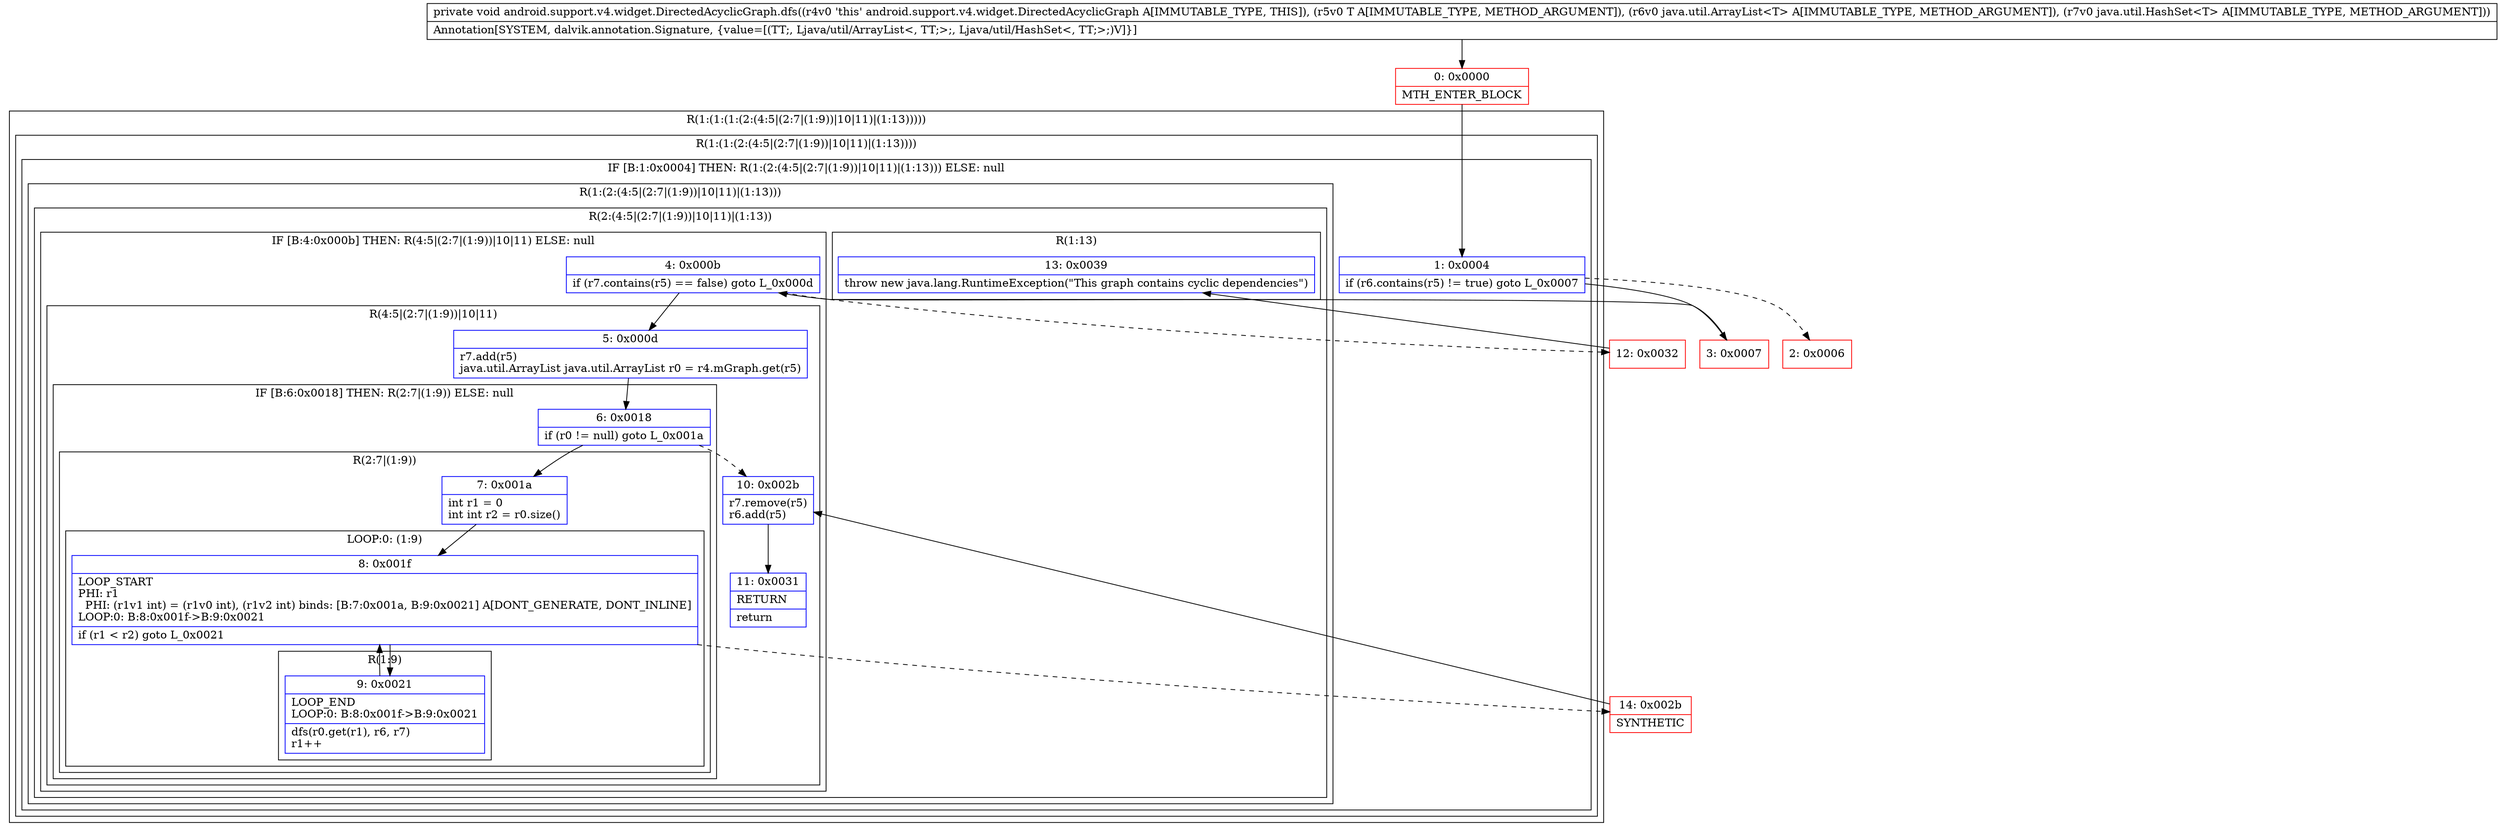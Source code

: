 digraph "CFG forandroid.support.v4.widget.DirectedAcyclicGraph.dfs(Ljava\/lang\/Object;Ljava\/util\/ArrayList;Ljava\/util\/HashSet;)V" {
subgraph cluster_Region_1430003433 {
label = "R(1:(1:(1:(2:(4:5|(2:7|(1:9))|10|11)|(1:13)))))";
node [shape=record,color=blue];
subgraph cluster_Region_1714586640 {
label = "R(1:(1:(2:(4:5|(2:7|(1:9))|10|11)|(1:13))))";
node [shape=record,color=blue];
subgraph cluster_IfRegion_561691455 {
label = "IF [B:1:0x0004] THEN: R(1:(2:(4:5|(2:7|(1:9))|10|11)|(1:13))) ELSE: null";
node [shape=record,color=blue];
Node_1 [shape=record,label="{1\:\ 0x0004|if (r6.contains(r5) != true) goto L_0x0007\l}"];
subgraph cluster_Region_639020509 {
label = "R(1:(2:(4:5|(2:7|(1:9))|10|11)|(1:13)))";
node [shape=record,color=blue];
subgraph cluster_Region_333980832 {
label = "R(2:(4:5|(2:7|(1:9))|10|11)|(1:13))";
node [shape=record,color=blue];
subgraph cluster_IfRegion_1627922633 {
label = "IF [B:4:0x000b] THEN: R(4:5|(2:7|(1:9))|10|11) ELSE: null";
node [shape=record,color=blue];
Node_4 [shape=record,label="{4\:\ 0x000b|if (r7.contains(r5) == false) goto L_0x000d\l}"];
subgraph cluster_Region_2064141411 {
label = "R(4:5|(2:7|(1:9))|10|11)";
node [shape=record,color=blue];
Node_5 [shape=record,label="{5\:\ 0x000d|r7.add(r5)\ljava.util.ArrayList java.util.ArrayList r0 = r4.mGraph.get(r5)\l}"];
subgraph cluster_IfRegion_1589451366 {
label = "IF [B:6:0x0018] THEN: R(2:7|(1:9)) ELSE: null";
node [shape=record,color=blue];
Node_6 [shape=record,label="{6\:\ 0x0018|if (r0 != null) goto L_0x001a\l}"];
subgraph cluster_Region_677851673 {
label = "R(2:7|(1:9))";
node [shape=record,color=blue];
Node_7 [shape=record,label="{7\:\ 0x001a|int r1 = 0\lint int r2 = r0.size()\l}"];
subgraph cluster_LoopRegion_582454500 {
label = "LOOP:0: (1:9)";
node [shape=record,color=blue];
Node_8 [shape=record,label="{8\:\ 0x001f|LOOP_START\lPHI: r1 \l  PHI: (r1v1 int) = (r1v0 int), (r1v2 int) binds: [B:7:0x001a, B:9:0x0021] A[DONT_GENERATE, DONT_INLINE]\lLOOP:0: B:8:0x001f\-\>B:9:0x0021\l|if (r1 \< r2) goto L_0x0021\l}"];
subgraph cluster_Region_468033711 {
label = "R(1:9)";
node [shape=record,color=blue];
Node_9 [shape=record,label="{9\:\ 0x0021|LOOP_END\lLOOP:0: B:8:0x001f\-\>B:9:0x0021\l|dfs(r0.get(r1), r6, r7)\lr1++\l}"];
}
}
}
}
Node_10 [shape=record,label="{10\:\ 0x002b|r7.remove(r5)\lr6.add(r5)\l}"];
Node_11 [shape=record,label="{11\:\ 0x0031|RETURN\l|return\l}"];
}
}
subgraph cluster_Region_366988436 {
label = "R(1:13)";
node [shape=record,color=blue];
Node_13 [shape=record,label="{13\:\ 0x0039|throw new java.lang.RuntimeException(\"This graph contains cyclic dependencies\")\l}"];
}
}
}
}
}
}
Node_0 [shape=record,color=red,label="{0\:\ 0x0000|MTH_ENTER_BLOCK\l}"];
Node_2 [shape=record,color=red,label="{2\:\ 0x0006}"];
Node_3 [shape=record,color=red,label="{3\:\ 0x0007}"];
Node_12 [shape=record,color=red,label="{12\:\ 0x0032}"];
Node_14 [shape=record,color=red,label="{14\:\ 0x002b|SYNTHETIC\l}"];
MethodNode[shape=record,label="{private void android.support.v4.widget.DirectedAcyclicGraph.dfs((r4v0 'this' android.support.v4.widget.DirectedAcyclicGraph A[IMMUTABLE_TYPE, THIS]), (r5v0 T A[IMMUTABLE_TYPE, METHOD_ARGUMENT]), (r6v0 java.util.ArrayList\<T\> A[IMMUTABLE_TYPE, METHOD_ARGUMENT]), (r7v0 java.util.HashSet\<T\> A[IMMUTABLE_TYPE, METHOD_ARGUMENT]))  | Annotation[SYSTEM, dalvik.annotation.Signature, \{value=[(TT;, Ljava\/util\/ArrayList\<, TT;\>;, Ljava\/util\/HashSet\<, TT;\>;)V]\}]\l}"];
MethodNode -> Node_0;
Node_1 -> Node_2[style=dashed];
Node_1 -> Node_3;
Node_4 -> Node_5;
Node_4 -> Node_12[style=dashed];
Node_5 -> Node_6;
Node_6 -> Node_7;
Node_6 -> Node_10[style=dashed];
Node_7 -> Node_8;
Node_8 -> Node_9;
Node_8 -> Node_14[style=dashed];
Node_9 -> Node_8;
Node_10 -> Node_11;
Node_0 -> Node_1;
Node_3 -> Node_4;
Node_12 -> Node_13;
Node_14 -> Node_10;
}

